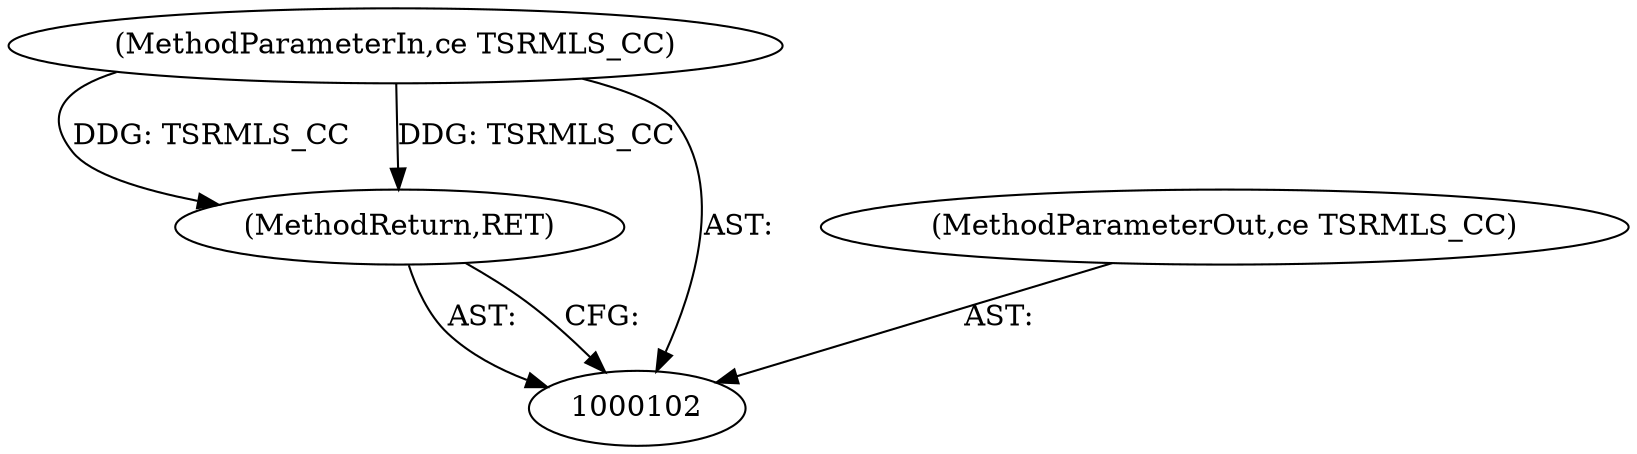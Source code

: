 digraph "0_php-src_7245bff300d3fa8bacbef7897ff080a6f1c23eba?w=1_55" {
"1000105" [label="(MethodReturn,RET)"];
"1000103" [label="(MethodParameterIn,ce TSRMLS_CC)"];
"1000146" [label="(MethodParameterOut,ce TSRMLS_CC)"];
"1000105" -> "1000102"  [label="AST: "];
"1000105" -> "1000102"  [label="CFG: "];
"1000103" -> "1000105"  [label="DDG: TSRMLS_CC"];
"1000103" -> "1000102"  [label="AST: "];
"1000103" -> "1000105"  [label="DDG: TSRMLS_CC"];
"1000146" -> "1000102"  [label="AST: "];
}
